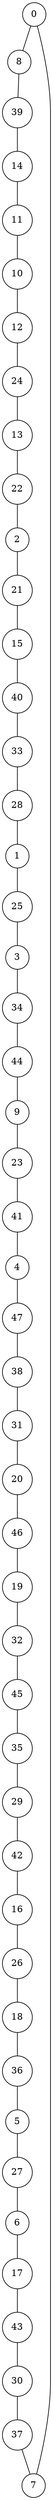 graph att48 {
	node [shape=circle fillcolor=white]
	0 [ pos = "17.351198,3.743880!"]
	1 [ pos = "5.753672,0.025767!"]
	2 [ pos = "14.248905,3.669157!"]
	3 [ pos = "1.033239,2.166967!"]
	4 [ pos = "7.941252,4.236022!"]
	5 [ pos = "19.603195,11.486730!"]
	6 [ pos = "19.513012,9.574852!"]
	7 [ pos = "18.719402,3.267199!"]
	8 [ pos = "17.773770,4.856996!"]
	9 [ pos = "2.865241,5.279567!"]
	10 [ pos = "14.089152,6.714764!"]
	11 [ pos = "15.431590,7.402731!"]
	12 [ pos = "12.125741,6.889977!"]
	13 [ pos = "11.883535,5.243494!"]
	14 [ pos = "16.354032,6.913167!"]
	15 [ pos = "15.735635,1.723783!"]
	16 [ pos = "19.610925,13.357382!"]
	17 [ pos = "19.227003,9.250193!"]
	18 [ pos = "19.922700,12.169544!"]
	19 [ pos = "15.202267,9.175470!"]
	20 [ pos = "11.551147,8.680752!"]
	21 [ pos = "15.720175,2.860088!"]
	22 [ pos = "13.396032,5.622262!"]
	23 [ pos = "4.207678,7.237825!"]
	24 [ pos = "11.097655,5.982994!"]
	25 [ pos = "1.739242,2.592115!"]
	26 [ pos = "19.466632,12.416903!"]
	27 [ pos = "19.430559,10.257666!"]
	28 [ pos = "8.186035,1.947952!"]
	29 [ pos = "18.943571,11.610410!"]
	30 [ pos = "19.440866,7.217212!"]
	31 [ pos = "8.361247,8.515846!"]
	32 [ pos = "16.557588,8.175728!"]
	33 [ pos = "11.873229,3.086833!"]
	34 [ pos = "0.059263,5.709869!"]
	35 [ pos = "18.675599,9.737181!"]
	36 [ pos = "20.000000,11.839732!"]
	37 [ pos = "19.046637,5.782015!"]
	38 [ pos = "8.977068,7.289358!"]
	39 [ pos = "16.158207,5.501159!"]
	40 [ pos = "12.844628,0.360732!"]
	41 [ pos = "4.936872,4.042772!"]
	42 [ pos = "18.758052,12.623035!"]
	43 [ pos = "19.348106,8.345787!"]
	44 [ pos = "0.025767,6.895130!"]
	45 [ pos = "17.539294,7.711930!"]
	46 [ pos = "13.359959,8.394744!"]
	47 [ pos = "7.789230,5.003865!"]

	0 -- 8
	1 -- 25
	2 -- 21
	3 -- 34
	4 -- 47
	5 -- 27
	6 -- 17
	7 -- 0
	8 -- 39
	9 -- 23
	10 -- 12
	11 -- 10
	12 -- 24
	13 -- 22
	14 -- 11
	15 -- 40
	16 -- 26
	17 -- 43
	18 -- 36
	19 -- 32
	20 -- 46
	21 -- 15
	22 -- 2
	23 -- 41
	24 -- 13
	25 -- 3
	26 -- 18
	27 -- 6
	28 -- 1
	29 -- 42
	30 -- 37
	31 -- 20
	32 -- 45
	33 -- 28
	34 -- 44
	35 -- 29
	36 -- 5
	37 -- 7
	38 -- 31
	39 -- 14
	40 -- 33
	41 -- 4
	42 -- 16
	43 -- 30
	44 -- 9
	45 -- 35
	46 -- 19
	47 -- 38
}